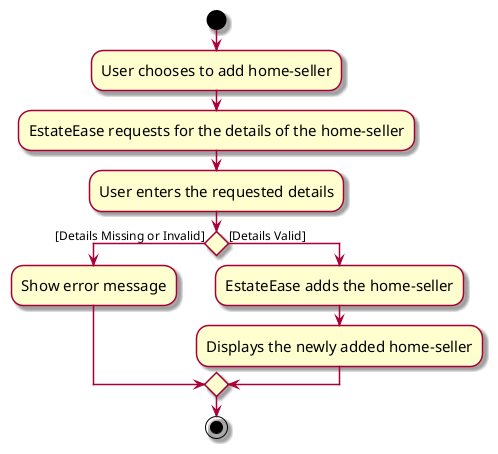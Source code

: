 @startuml
skin rose
skinparam ActivityFontSize 15
skinparam ArrowFontSize 12
start
:User chooses to add home-seller;
:EstateEase requests for the details of the home-seller;
:User enters the requested details;

if () then ([Details Missing or Invalid])
    :Show error message;
else ([Details Valid])
    :EstateEase adds the home-seller;
    :Displays the newly added home-seller;
endif

stop
@enduml
